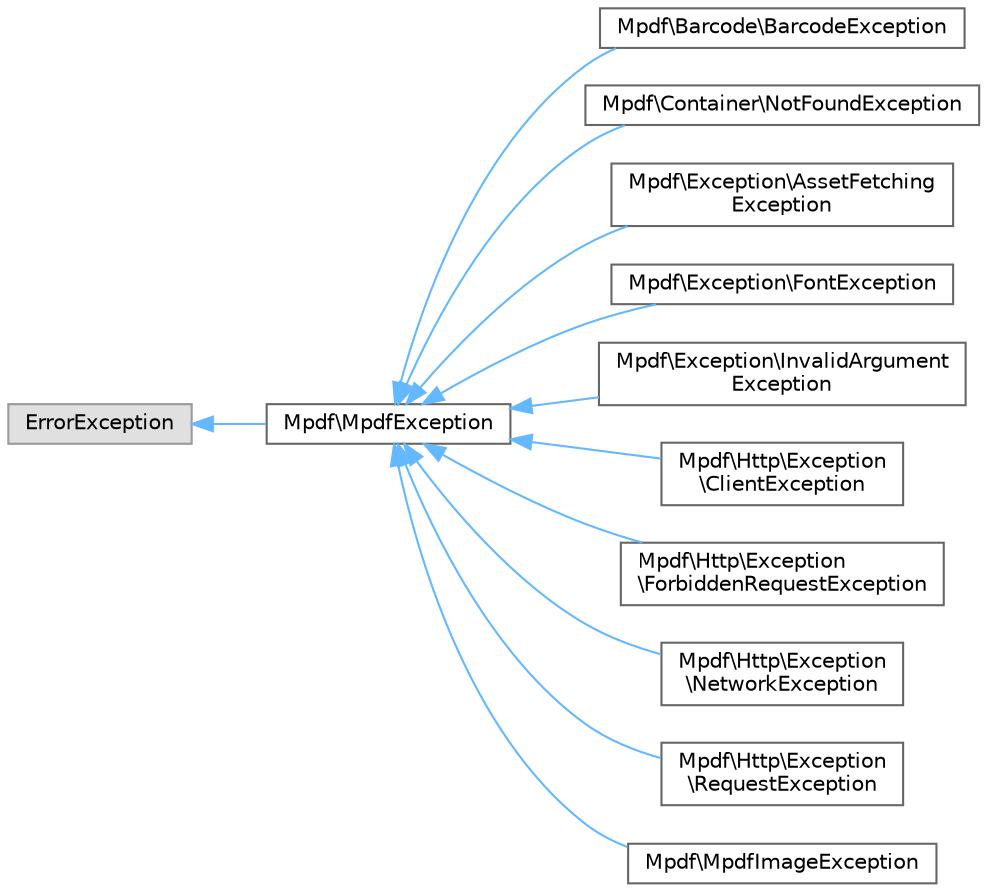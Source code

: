 digraph "Graphical Class Hierarchy"
{
 // LATEX_PDF_SIZE
  bgcolor="transparent";
  edge [fontname=Helvetica,fontsize=10,labelfontname=Helvetica,labelfontsize=10];
  node [fontname=Helvetica,fontsize=10,shape=box,height=0.2,width=0.4];
  rankdir="LR";
  Node0 [id="Node000000",label="ErrorException",height=0.2,width=0.4,color="grey60", fillcolor="#E0E0E0", style="filled",tooltip=" "];
  Node0 -> Node1 [id="edge20_Node000000_Node000001",dir="back",color="steelblue1",style="solid",tooltip=" "];
  Node1 [id="Node000001",label="Mpdf\\MpdfException",height=0.2,width=0.4,color="grey40", fillcolor="white", style="filled",URL="$classMpdf_1_1MpdfException.html",tooltip=" "];
  Node1 -> Node2 [id="edge21_Node000001_Node000002",dir="back",color="steelblue1",style="solid",tooltip=" "];
  Node2 [id="Node000002",label="Mpdf\\Barcode\\BarcodeException",height=0.2,width=0.4,color="grey40", fillcolor="white", style="filled",URL="$classMpdf_1_1Barcode_1_1BarcodeException.html",tooltip=" "];
  Node1 -> Node3 [id="edge22_Node000001_Node000003",dir="back",color="steelblue1",style="solid",tooltip=" "];
  Node3 [id="Node000003",label="Mpdf\\Container\\NotFoundException",height=0.2,width=0.4,color="grey40", fillcolor="white", style="filled",URL="$classMpdf_1_1Container_1_1NotFoundException.html",tooltip=" "];
  Node1 -> Node4 [id="edge23_Node000001_Node000004",dir="back",color="steelblue1",style="solid",tooltip=" "];
  Node4 [id="Node000004",label="Mpdf\\Exception\\AssetFetching\lException",height=0.2,width=0.4,color="grey40", fillcolor="white", style="filled",URL="$classMpdf_1_1Exception_1_1AssetFetchingException.html",tooltip=" "];
  Node1 -> Node5 [id="edge24_Node000001_Node000005",dir="back",color="steelblue1",style="solid",tooltip=" "];
  Node5 [id="Node000005",label="Mpdf\\Exception\\FontException",height=0.2,width=0.4,color="grey40", fillcolor="white", style="filled",URL="$classMpdf_1_1Exception_1_1FontException.html",tooltip=" "];
  Node1 -> Node6 [id="edge25_Node000001_Node000006",dir="back",color="steelblue1",style="solid",tooltip=" "];
  Node6 [id="Node000006",label="Mpdf\\Exception\\InvalidArgument\lException",height=0.2,width=0.4,color="grey40", fillcolor="white", style="filled",URL="$classMpdf_1_1Exception_1_1InvalidArgumentException.html",tooltip=" "];
  Node1 -> Node7 [id="edge26_Node000001_Node000007",dir="back",color="steelblue1",style="solid",tooltip=" "];
  Node7 [id="Node000007",label="Mpdf\\Http\\Exception\l\\ClientException",height=0.2,width=0.4,color="grey40", fillcolor="white", style="filled",URL="$classMpdf_1_1Http_1_1Exception_1_1ClientException.html",tooltip=" "];
  Node1 -> Node8 [id="edge27_Node000001_Node000008",dir="back",color="steelblue1",style="solid",tooltip=" "];
  Node8 [id="Node000008",label="Mpdf\\Http\\Exception\l\\ForbiddenRequestException",height=0.2,width=0.4,color="grey40", fillcolor="white", style="filled",URL="$classMpdf_1_1Http_1_1Exception_1_1ForbiddenRequestException.html",tooltip=" "];
  Node1 -> Node9 [id="edge28_Node000001_Node000009",dir="back",color="steelblue1",style="solid",tooltip=" "];
  Node9 [id="Node000009",label="Mpdf\\Http\\Exception\l\\NetworkException",height=0.2,width=0.4,color="grey40", fillcolor="white", style="filled",URL="$classMpdf_1_1Http_1_1Exception_1_1NetworkException.html",tooltip=" "];
  Node1 -> Node10 [id="edge29_Node000001_Node000010",dir="back",color="steelblue1",style="solid",tooltip=" "];
  Node10 [id="Node000010",label="Mpdf\\Http\\Exception\l\\RequestException",height=0.2,width=0.4,color="grey40", fillcolor="white", style="filled",URL="$classMpdf_1_1Http_1_1Exception_1_1RequestException.html",tooltip=" "];
  Node1 -> Node11 [id="edge30_Node000001_Node000011",dir="back",color="steelblue1",style="solid",tooltip=" "];
  Node11 [id="Node000011",label="Mpdf\\MpdfImageException",height=0.2,width=0.4,color="grey40", fillcolor="white", style="filled",URL="$classMpdf_1_1MpdfImageException.html",tooltip=" "];
}
